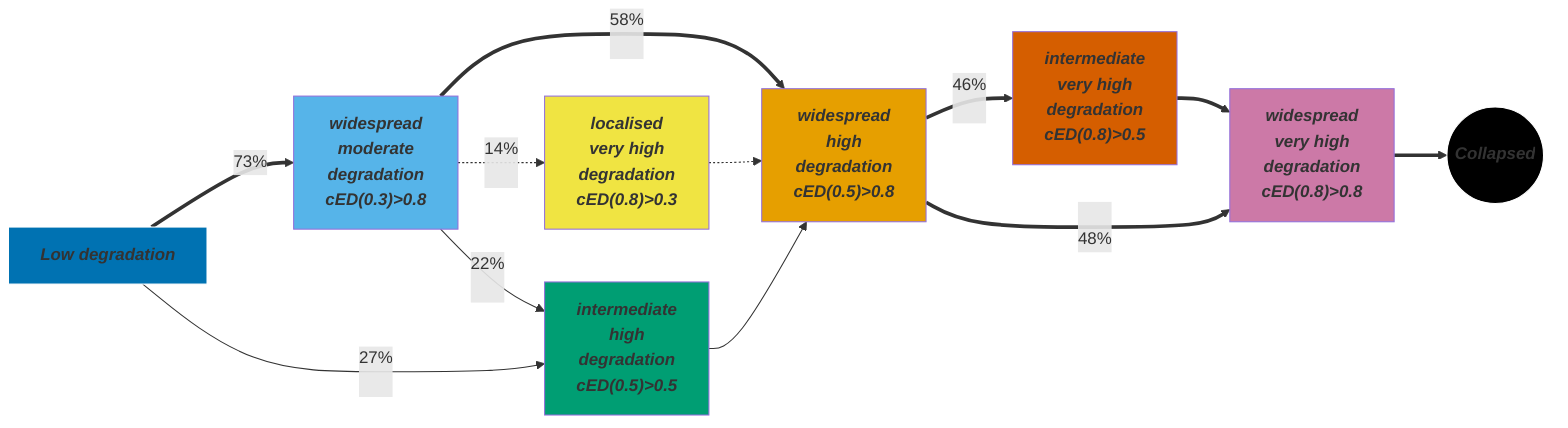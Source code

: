 flowchart LR
    Low["Low degradation"]:::LowState
    ModWide["widespread\nmoderate\ndegradation\ncED(0.3)>0.8"]:::ModWideState
    Collapsed(("Collapsed")):::CollapsedState
    HighWide["widespread\nhigh\ndegradation\ncED(0.5)>0.8"]:::HighWideState
    HighInter["intermediate\nhigh\ndegradation\ncED(0.5)>0.5"]:::HighInterState
    VeryLocal["localised\nvery high\ndegradation\ncED(0.8)>0.3"]:::VeryLocalState
    VeryInter["intermediate\nvery high\ndegradation\ncED(0.8)>0.5"]:::VeryInterState
    VeryWide["widespread\nvery high\ndegradation\ncED(0.8)>0.8"]:::VeryWideState
  
    Low =="73%"==> ModWide
    Low --"27%\n<br/>"--> HighInter
    ModWide =="58%\n<br/>"==> HighWide
    ModWide -."14%\n<br/>".-> VeryLocal
    ModWide --"22%\n<br/>"--> HighInter
    HighInter --> HighWide
    VeryLocal -.-> HighWide
    HighWide =="46%\n<br/>"==> VeryInter 
    HighWide =="<br/>48%"==> VeryWide 
    VeryInter ==> VeryWide
    VeryWide ==> Collapsed
 
    classDef LowState font-style:italic,font-weight:bold,fill:#0072B2,stroke:white
    classDef ModWideState font-style:italic,font-weight:bold,fill:#56B4E9
    classDef HighWideState font-style:italic,font-weight:bold,fill:#E69F00
    classDef HighInterState font-style:italic,font-weight:bold,fill:#009E73
    classDef VeryLocalState font-style:italic,font-weight:bold,fill:#F0E442
    classDef VeryInterState font-style:italic,font-weight:bold,fill:#D55E00
    classDef VeryWideState font-style:italic,font-weight:bold,fill:#CC79A7
    classDef CollapsedState font-style:italic,font-weight:bold,fill:black,stroke:white